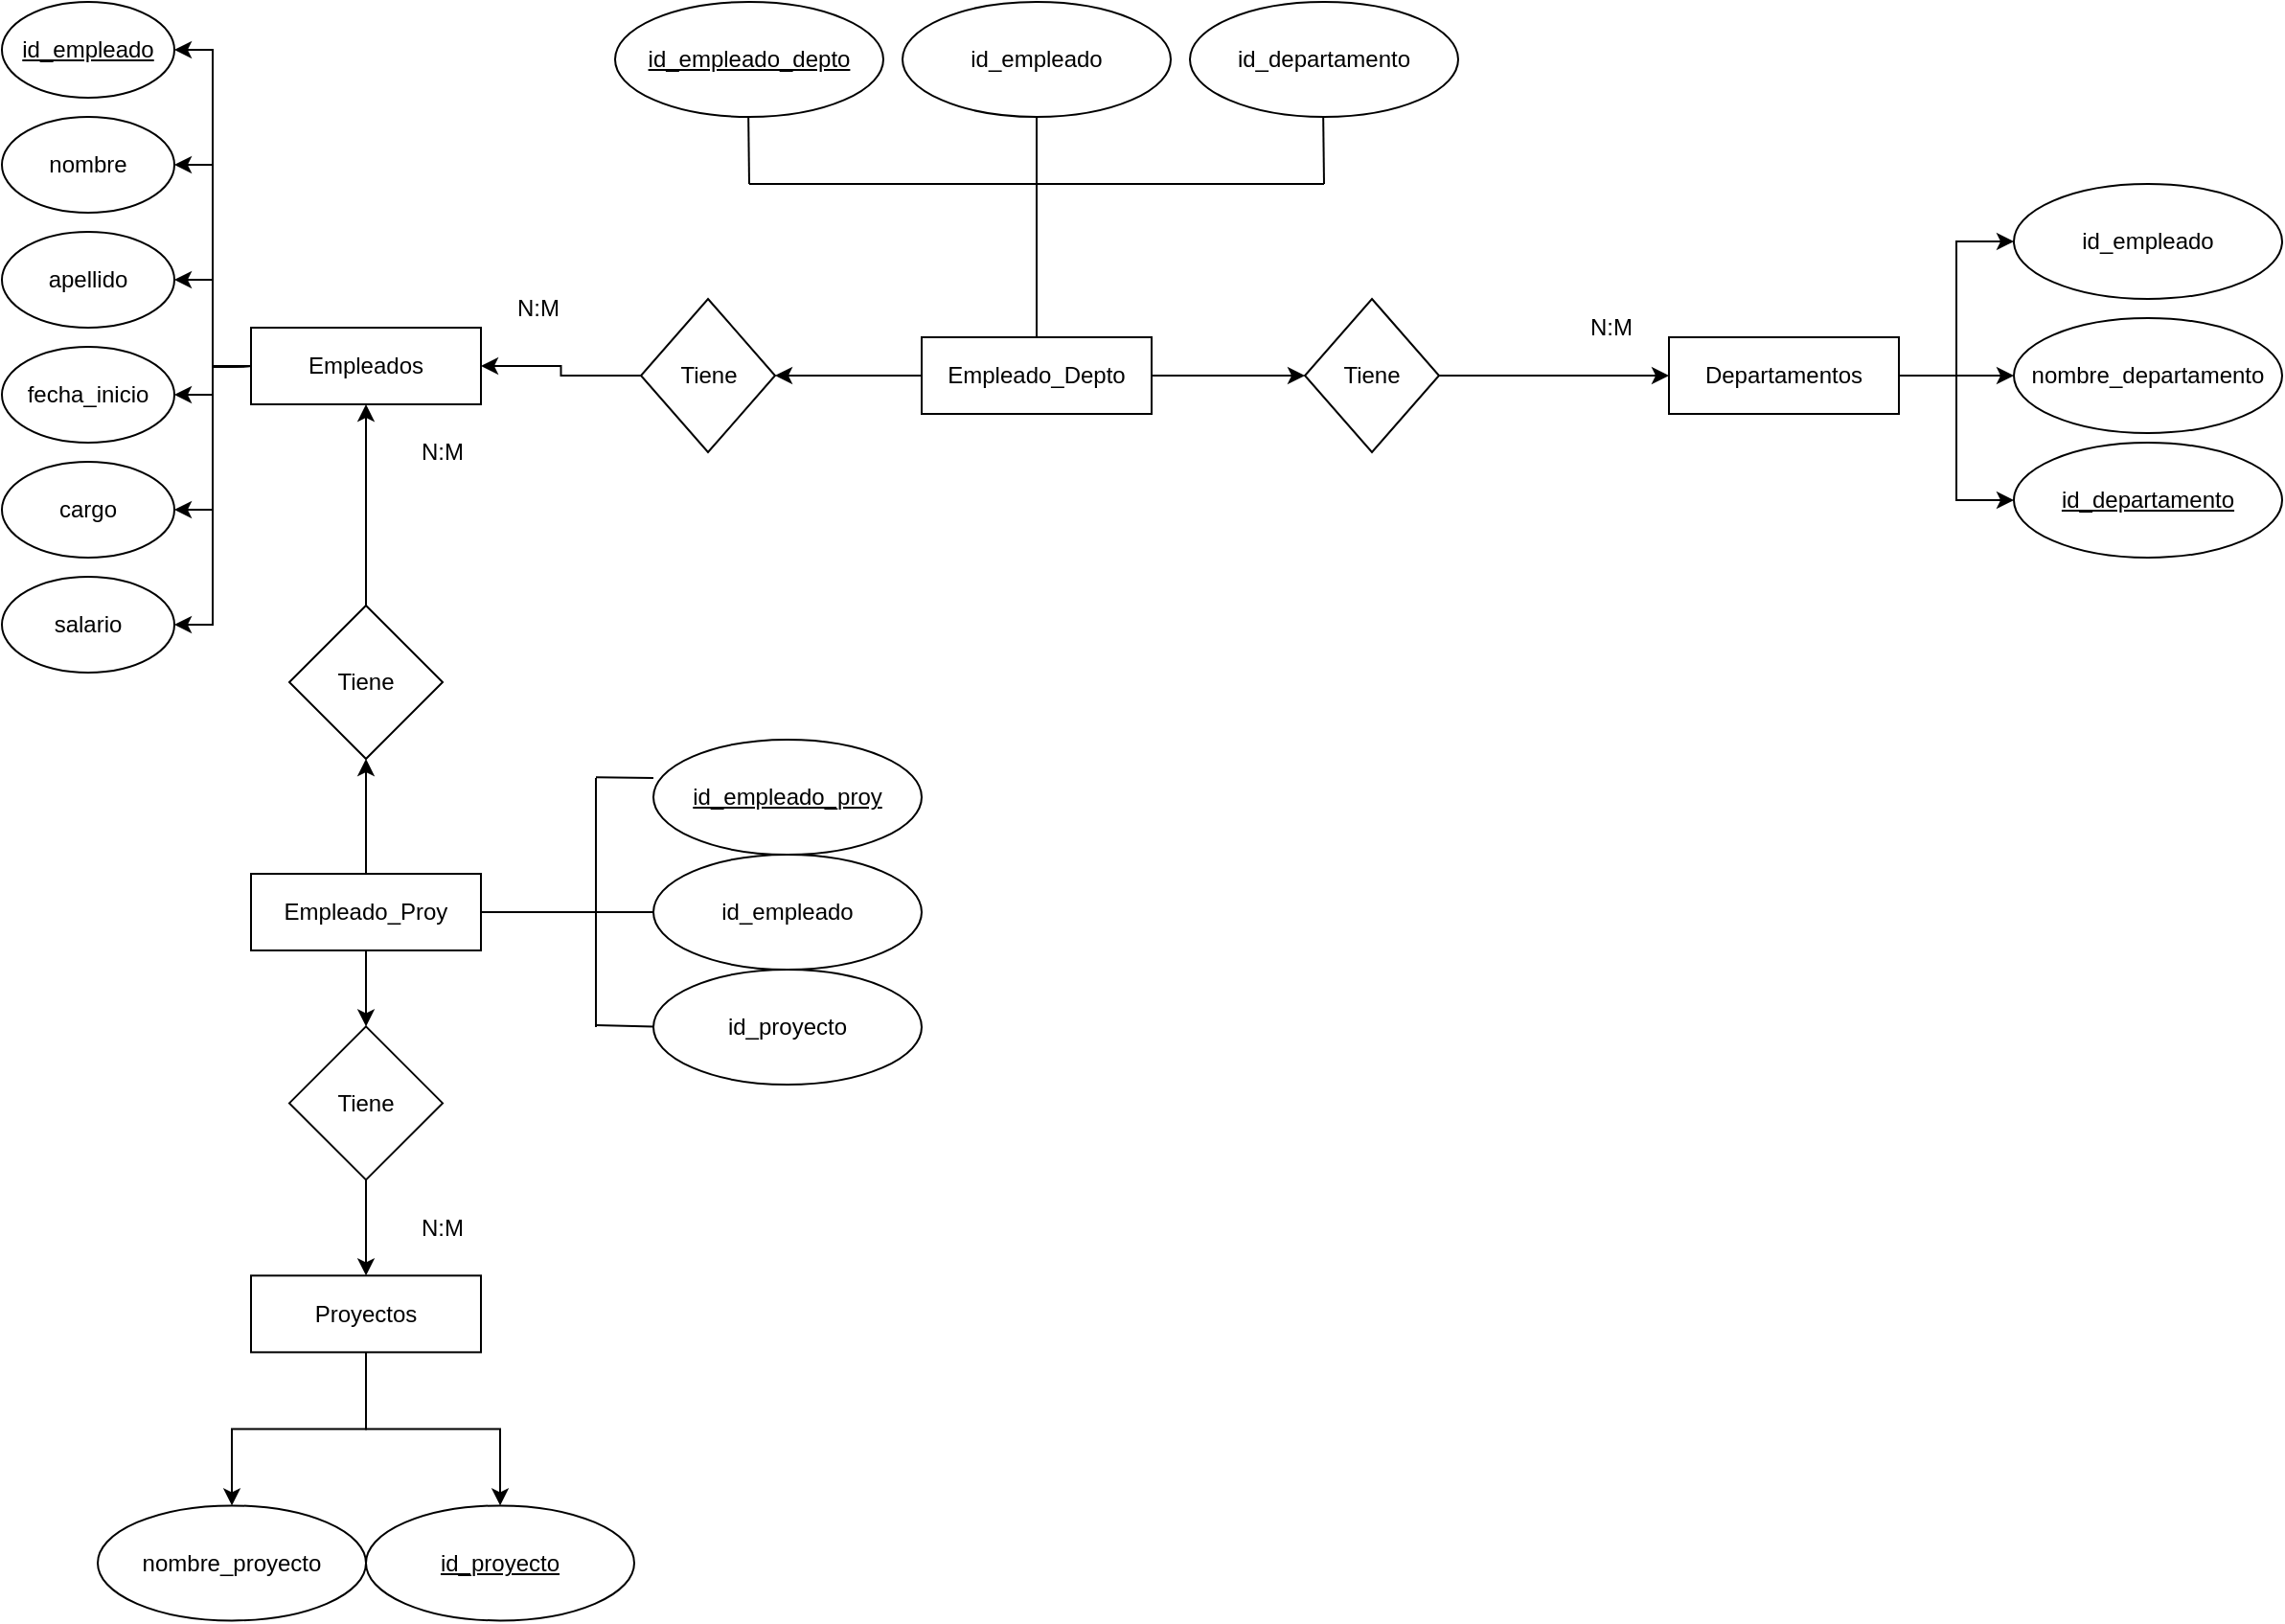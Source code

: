 <mxfile version="23.1.1" type="device">
  <diagram name="Página-1" id="0C3VKirLSuwvMJ3S87z_">
    <mxGraphModel dx="2248" dy="2143" grid="1" gridSize="10" guides="1" tooltips="1" connect="1" arrows="1" fold="1" page="1" pageScale="1" pageWidth="827" pageHeight="1169" math="0" shadow="0">
      <root>
        <mxCell id="0" />
        <mxCell id="1" parent="0" />
        <mxCell id="WB_viZuvV2GMxETEtMUc-13" style="edgeStyle=orthogonalEdgeStyle;rounded=0;orthogonalLoop=1;jettySize=auto;html=1;exitX=0;exitY=0.5;exitDx=0;exitDy=0;entryX=1;entryY=0.5;entryDx=0;entryDy=0;" parent="1" target="WB_viZuvV2GMxETEtMUc-4" edge="1">
          <mxGeometry relative="1" as="geometry">
            <Array as="points">
              <mxPoint x="120" y="85" />
              <mxPoint x="120" y="-20" />
            </Array>
            <mxPoint x="140.0" y="85" as="sourcePoint" />
          </mxGeometry>
        </mxCell>
        <mxCell id="WB_viZuvV2GMxETEtMUc-14" style="edgeStyle=orthogonalEdgeStyle;rounded=0;orthogonalLoop=1;jettySize=auto;html=1;exitX=0;exitY=0.5;exitDx=0;exitDy=0;entryX=1;entryY=0.5;entryDx=0;entryDy=0;" parent="1" target="WB_viZuvV2GMxETEtMUc-5" edge="1">
          <mxGeometry relative="1" as="geometry">
            <mxPoint x="140.0" y="85" as="sourcePoint" />
          </mxGeometry>
        </mxCell>
        <mxCell id="WB_viZuvV2GMxETEtMUc-15" style="edgeStyle=orthogonalEdgeStyle;rounded=0;orthogonalLoop=1;jettySize=auto;html=1;exitX=0;exitY=0.5;exitDx=0;exitDy=0;" parent="1" target="WB_viZuvV2GMxETEtMUc-8" edge="1">
          <mxGeometry relative="1" as="geometry">
            <mxPoint x="140.0" y="85" as="sourcePoint" />
          </mxGeometry>
        </mxCell>
        <mxCell id="WB_viZuvV2GMxETEtMUc-16" style="edgeStyle=orthogonalEdgeStyle;rounded=0;orthogonalLoop=1;jettySize=auto;html=1;exitX=0;exitY=0.5;exitDx=0;exitDy=0;entryX=1;entryY=0.5;entryDx=0;entryDy=0;" parent="1" target="WB_viZuvV2GMxETEtMUc-6" edge="1">
          <mxGeometry relative="1" as="geometry">
            <mxPoint x="140.0" y="85" as="sourcePoint" />
          </mxGeometry>
        </mxCell>
        <mxCell id="WB_viZuvV2GMxETEtMUc-17" style="edgeStyle=orthogonalEdgeStyle;rounded=0;orthogonalLoop=1;jettySize=auto;html=1;exitX=0;exitY=0.5;exitDx=0;exitDy=0;entryX=1;entryY=0.5;entryDx=0;entryDy=0;" parent="1" target="WB_viZuvV2GMxETEtMUc-7" edge="1">
          <mxGeometry relative="1" as="geometry">
            <mxPoint x="140.0" y="85" as="sourcePoint" />
          </mxGeometry>
        </mxCell>
        <mxCell id="WB_viZuvV2GMxETEtMUc-18" style="edgeStyle=orthogonalEdgeStyle;rounded=0;orthogonalLoop=1;jettySize=auto;html=1;exitX=0.5;exitY=1;exitDx=0;exitDy=0;entryX=0.5;entryY=0;entryDx=0;entryDy=0;" parent="1" source="HQV8JVvPdLfe2JNcfyqQ-3" target="WB_viZuvV2GMxETEtMUc-10" edge="1">
          <mxGeometry relative="1" as="geometry" />
        </mxCell>
        <mxCell id="C1mRw7hAY9p0wMVjrJnd-10" style="edgeStyle=orthogonalEdgeStyle;rounded=0;orthogonalLoop=1;jettySize=auto;html=1;exitX=0;exitY=0.5;exitDx=0;exitDy=0;entryX=1;entryY=0.5;entryDx=0;entryDy=0;" parent="1" target="C1mRw7hAY9p0wMVjrJnd-9" edge="1">
          <mxGeometry relative="1" as="geometry">
            <mxPoint x="140.0" y="85" as="sourcePoint" />
          </mxGeometry>
        </mxCell>
        <mxCell id="WB_viZuvV2GMxETEtMUc-1" value="Empleados" style="rounded=0;whiteSpace=wrap;html=1;" parent="1" vertex="1">
          <mxGeometry x="140" y="65" width="120" height="40" as="geometry" />
        </mxCell>
        <mxCell id="WB_viZuvV2GMxETEtMUc-20" style="edgeStyle=orthogonalEdgeStyle;rounded=0;orthogonalLoop=1;jettySize=auto;html=1;exitX=0;exitY=0.5;exitDx=0;exitDy=0;entryX=1;entryY=0.5;entryDx=0;entryDy=0;" parent="1" source="HQV8JVvPdLfe2JNcfyqQ-14" target="WB_viZuvV2GMxETEtMUc-9" edge="1">
          <mxGeometry relative="1" as="geometry" />
        </mxCell>
        <mxCell id="C1mRw7hAY9p0wMVjrJnd-1" style="edgeStyle=orthogonalEdgeStyle;rounded=0;orthogonalLoop=1;jettySize=auto;html=1;exitX=1;exitY=0.5;exitDx=0;exitDy=0;entryX=0;entryY=0.5;entryDx=0;entryDy=0;" parent="1" source="WB_viZuvV2GMxETEtMUc-2" target="C1mRw7hAY9p0wMVjrJnd-2" edge="1">
          <mxGeometry relative="1" as="geometry">
            <mxPoint x="1060" y="90" as="targetPoint" />
          </mxGeometry>
        </mxCell>
        <mxCell id="C1mRw7hAY9p0wMVjrJnd-6" style="edgeStyle=orthogonalEdgeStyle;rounded=0;orthogonalLoop=1;jettySize=auto;html=1;exitX=1;exitY=0.5;exitDx=0;exitDy=0;entryX=0;entryY=0.5;entryDx=0;entryDy=0;" parent="1" source="WB_viZuvV2GMxETEtMUc-2" target="C1mRw7hAY9p0wMVjrJnd-5" edge="1">
          <mxGeometry relative="1" as="geometry" />
        </mxCell>
        <mxCell id="C1mRw7hAY9p0wMVjrJnd-11" style="edgeStyle=orthogonalEdgeStyle;rounded=0;orthogonalLoop=1;jettySize=auto;html=1;exitX=1;exitY=0.5;exitDx=0;exitDy=0;entryX=0;entryY=0.5;entryDx=0;entryDy=0;" parent="1" source="WB_viZuvV2GMxETEtMUc-2" target="C1mRw7hAY9p0wMVjrJnd-12" edge="1">
          <mxGeometry relative="1" as="geometry">
            <mxPoint x="1030" y="180" as="targetPoint" />
          </mxGeometry>
        </mxCell>
        <mxCell id="WB_viZuvV2GMxETEtMUc-2" value="Departamentos" style="rounded=0;whiteSpace=wrap;html=1;" parent="1" vertex="1">
          <mxGeometry x="880" y="70" width="120" height="40" as="geometry" />
        </mxCell>
        <mxCell id="C1mRw7hAY9p0wMVjrJnd-4" style="edgeStyle=orthogonalEdgeStyle;rounded=0;orthogonalLoop=1;jettySize=auto;html=1;exitX=0.5;exitY=1;exitDx=0;exitDy=0;" parent="1" source="WB_viZuvV2GMxETEtMUc-3" target="C1mRw7hAY9p0wMVjrJnd-3" edge="1">
          <mxGeometry relative="1" as="geometry" />
        </mxCell>
        <mxCell id="C1mRw7hAY9p0wMVjrJnd-14" style="edgeStyle=orthogonalEdgeStyle;rounded=0;orthogonalLoop=1;jettySize=auto;html=1;exitX=0.5;exitY=1;exitDx=0;exitDy=0;entryX=0.5;entryY=0;entryDx=0;entryDy=0;" parent="1" source="WB_viZuvV2GMxETEtMUc-3" target="C1mRw7hAY9p0wMVjrJnd-13" edge="1">
          <mxGeometry relative="1" as="geometry" />
        </mxCell>
        <mxCell id="WB_viZuvV2GMxETEtMUc-3" value="Proyectos" style="rounded=0;whiteSpace=wrap;html=1;" parent="1" vertex="1">
          <mxGeometry x="140" y="559.69" width="120" height="40" as="geometry" />
        </mxCell>
        <mxCell id="WB_viZuvV2GMxETEtMUc-4" value="nombre" style="ellipse;whiteSpace=wrap;html=1;" parent="1" vertex="1">
          <mxGeometry x="10" y="-45" width="90" height="50" as="geometry" />
        </mxCell>
        <mxCell id="WB_viZuvV2GMxETEtMUc-5" value="apellido" style="ellipse;whiteSpace=wrap;html=1;" parent="1" vertex="1">
          <mxGeometry x="10" y="15" width="90" height="50" as="geometry" />
        </mxCell>
        <mxCell id="WB_viZuvV2GMxETEtMUc-6" value="cargo" style="ellipse;whiteSpace=wrap;html=1;" parent="1" vertex="1">
          <mxGeometry x="10" y="135" width="90" height="50" as="geometry" />
        </mxCell>
        <mxCell id="WB_viZuvV2GMxETEtMUc-7" value="salario" style="ellipse;whiteSpace=wrap;html=1;" parent="1" vertex="1">
          <mxGeometry x="10" y="195" width="90" height="50" as="geometry" />
        </mxCell>
        <mxCell id="WB_viZuvV2GMxETEtMUc-8" value="fecha_inicio" style="ellipse;whiteSpace=wrap;html=1;" parent="1" vertex="1">
          <mxGeometry x="10" y="75" width="90" height="50" as="geometry" />
        </mxCell>
        <mxCell id="HQV8JVvPdLfe2JNcfyqQ-34" style="edgeStyle=orthogonalEdgeStyle;rounded=0;orthogonalLoop=1;jettySize=auto;html=1;entryX=1;entryY=0.5;entryDx=0;entryDy=0;" edge="1" parent="1" source="WB_viZuvV2GMxETEtMUc-9" target="WB_viZuvV2GMxETEtMUc-1">
          <mxGeometry relative="1" as="geometry" />
        </mxCell>
        <mxCell id="WB_viZuvV2GMxETEtMUc-9" value="Tiene" style="rhombus;whiteSpace=wrap;html=1;" parent="1" vertex="1">
          <mxGeometry x="343.5" y="50" width="70" height="80" as="geometry" />
        </mxCell>
        <mxCell id="WB_viZuvV2GMxETEtMUc-19" style="edgeStyle=orthogonalEdgeStyle;rounded=0;orthogonalLoop=1;jettySize=auto;html=1;exitX=0.5;exitY=1;exitDx=0;exitDy=0;entryX=0.5;entryY=0;entryDx=0;entryDy=0;" parent="1" source="WB_viZuvV2GMxETEtMUc-10" target="WB_viZuvV2GMxETEtMUc-3" edge="1">
          <mxGeometry relative="1" as="geometry" />
        </mxCell>
        <mxCell id="WB_viZuvV2GMxETEtMUc-10" value="Tiene" style="rhombus;whiteSpace=wrap;html=1;" parent="1" vertex="1">
          <mxGeometry x="160" y="429.69" width="80" height="80" as="geometry" />
        </mxCell>
        <mxCell id="C1mRw7hAY9p0wMVjrJnd-2" value="nombre_departamento" style="ellipse;whiteSpace=wrap;html=1;" parent="1" vertex="1">
          <mxGeometry x="1060" y="60" width="140" height="60" as="geometry" />
        </mxCell>
        <mxCell id="C1mRw7hAY9p0wMVjrJnd-3" value="nombre_proyecto" style="ellipse;whiteSpace=wrap;html=1;" parent="1" vertex="1">
          <mxGeometry x="60" y="679.69" width="140" height="60" as="geometry" />
        </mxCell>
        <mxCell id="C1mRw7hAY9p0wMVjrJnd-5" value="id_empleado" style="ellipse;whiteSpace=wrap;html=1;" parent="1" vertex="1">
          <mxGeometry x="1060" y="-10" width="140" height="60" as="geometry" />
        </mxCell>
        <mxCell id="C1mRw7hAY9p0wMVjrJnd-9" value="&lt;u&gt;id_empleado&lt;/u&gt;" style="ellipse;whiteSpace=wrap;html=1;" parent="1" vertex="1">
          <mxGeometry x="10" y="-105" width="90" height="50" as="geometry" />
        </mxCell>
        <mxCell id="C1mRw7hAY9p0wMVjrJnd-12" value="&lt;u&gt;id_departamento&lt;/u&gt;" style="ellipse;whiteSpace=wrap;html=1;" parent="1" vertex="1">
          <mxGeometry x="1060" y="125" width="140" height="60" as="geometry" />
        </mxCell>
        <mxCell id="C1mRw7hAY9p0wMVjrJnd-13" value="&lt;u&gt;id_proyecto&lt;/u&gt;" style="ellipse;whiteSpace=wrap;html=1;" parent="1" vertex="1">
          <mxGeometry x="200" y="679.69" width="140" height="60" as="geometry" />
        </mxCell>
        <mxCell id="HQV8JVvPdLfe2JNcfyqQ-26" style="edgeStyle=orthogonalEdgeStyle;rounded=0;orthogonalLoop=1;jettySize=auto;html=1;entryX=0.5;entryY=1;entryDx=0;entryDy=0;" edge="1" parent="1" source="HQV8JVvPdLfe2JNcfyqQ-1" target="WB_viZuvV2GMxETEtMUc-1">
          <mxGeometry relative="1" as="geometry" />
        </mxCell>
        <mxCell id="HQV8JVvPdLfe2JNcfyqQ-1" value="Tiene" style="rhombus;whiteSpace=wrap;html=1;" vertex="1" parent="1">
          <mxGeometry x="160" y="210" width="80" height="80" as="geometry" />
        </mxCell>
        <mxCell id="HQV8JVvPdLfe2JNcfyqQ-4" value="&lt;u&gt;id_empleado_proy&lt;/u&gt;" style="ellipse;whiteSpace=wrap;html=1;" vertex="1" parent="1">
          <mxGeometry x="350" y="280" width="140" height="60" as="geometry" />
        </mxCell>
        <mxCell id="HQV8JVvPdLfe2JNcfyqQ-5" value="id_proyecto" style="ellipse;whiteSpace=wrap;html=1;" vertex="1" parent="1">
          <mxGeometry x="350" y="400" width="140" height="60" as="geometry" />
        </mxCell>
        <mxCell id="HQV8JVvPdLfe2JNcfyqQ-6" value="id_empleado" style="ellipse;whiteSpace=wrap;html=1;" vertex="1" parent="1">
          <mxGeometry x="350" y="340" width="140" height="60" as="geometry" />
        </mxCell>
        <mxCell id="HQV8JVvPdLfe2JNcfyqQ-25" style="edgeStyle=orthogonalEdgeStyle;rounded=0;orthogonalLoop=1;jettySize=auto;html=1;entryX=0.5;entryY=1;entryDx=0;entryDy=0;" edge="1" parent="1" source="HQV8JVvPdLfe2JNcfyqQ-3" target="HQV8JVvPdLfe2JNcfyqQ-1">
          <mxGeometry relative="1" as="geometry" />
        </mxCell>
        <mxCell id="HQV8JVvPdLfe2JNcfyqQ-3" value="Empleado_Proy" style="rounded=0;whiteSpace=wrap;html=1;" vertex="1" parent="1">
          <mxGeometry x="140" y="350" width="120" height="40" as="geometry" />
        </mxCell>
        <mxCell id="HQV8JVvPdLfe2JNcfyqQ-8" value="" style="endArrow=none;html=1;rounded=0;exitX=1;exitY=0.5;exitDx=0;exitDy=0;entryX=0;entryY=0.5;entryDx=0;entryDy=0;" edge="1" parent="1" source="HQV8JVvPdLfe2JNcfyqQ-3" target="HQV8JVvPdLfe2JNcfyqQ-6">
          <mxGeometry width="50" height="50" relative="1" as="geometry">
            <mxPoint x="410" y="320" as="sourcePoint" />
            <mxPoint x="460" y="270" as="targetPoint" />
          </mxGeometry>
        </mxCell>
        <mxCell id="HQV8JVvPdLfe2JNcfyqQ-9" value="" style="endArrow=none;html=1;rounded=0;" edge="1" parent="1">
          <mxGeometry width="50" height="50" relative="1" as="geometry">
            <mxPoint x="320" y="300" as="sourcePoint" />
            <mxPoint x="320" y="430" as="targetPoint" />
          </mxGeometry>
        </mxCell>
        <mxCell id="HQV8JVvPdLfe2JNcfyqQ-10" value="" style="endArrow=none;html=1;rounded=0;exitX=1;exitY=0.5;exitDx=0;exitDy=0;" edge="1" parent="1">
          <mxGeometry width="50" height="50" relative="1" as="geometry">
            <mxPoint x="320" y="299.66" as="sourcePoint" />
            <mxPoint x="350" y="300" as="targetPoint" />
          </mxGeometry>
        </mxCell>
        <mxCell id="HQV8JVvPdLfe2JNcfyqQ-11" value="" style="endArrow=none;html=1;rounded=0;exitX=1;exitY=0.5;exitDx=0;exitDy=0;entryX=0;entryY=0.5;entryDx=0;entryDy=0;" edge="1" parent="1">
          <mxGeometry width="50" height="50" relative="1" as="geometry">
            <mxPoint x="320" y="429.0" as="sourcePoint" />
            <mxPoint x="350" y="429.69" as="targetPoint" />
          </mxGeometry>
        </mxCell>
        <mxCell id="HQV8JVvPdLfe2JNcfyqQ-12" value="N:M" style="text;html=1;strokeColor=none;fillColor=none;align=center;verticalAlign=middle;whiteSpace=wrap;rounded=0;" vertex="1" parent="1">
          <mxGeometry x="260" y="40" width="60" height="30" as="geometry" />
        </mxCell>
        <mxCell id="HQV8JVvPdLfe2JNcfyqQ-13" value="N:M" style="text;html=1;strokeColor=none;fillColor=none;align=center;verticalAlign=middle;whiteSpace=wrap;rounded=0;" vertex="1" parent="1">
          <mxGeometry x="210" y="519.69" width="60" height="30" as="geometry" />
        </mxCell>
        <mxCell id="HQV8JVvPdLfe2JNcfyqQ-21" style="edgeStyle=orthogonalEdgeStyle;rounded=0;orthogonalLoop=1;jettySize=auto;html=1;entryX=0;entryY=0.5;entryDx=0;entryDy=0;" edge="1" parent="1" source="HQV8JVvPdLfe2JNcfyqQ-14" target="HQV8JVvPdLfe2JNcfyqQ-17">
          <mxGeometry relative="1" as="geometry" />
        </mxCell>
        <mxCell id="HQV8JVvPdLfe2JNcfyqQ-14" value="Empleado_Depto" style="rounded=0;whiteSpace=wrap;html=1;" vertex="1" parent="1">
          <mxGeometry x="490" y="70" width="120" height="40" as="geometry" />
        </mxCell>
        <mxCell id="HQV8JVvPdLfe2JNcfyqQ-22" style="edgeStyle=orthogonalEdgeStyle;rounded=0;orthogonalLoop=1;jettySize=auto;html=1;entryX=0;entryY=0.5;entryDx=0;entryDy=0;" edge="1" parent="1" source="HQV8JVvPdLfe2JNcfyqQ-17" target="WB_viZuvV2GMxETEtMUc-2">
          <mxGeometry relative="1" as="geometry" />
        </mxCell>
        <mxCell id="HQV8JVvPdLfe2JNcfyqQ-17" value="Tiene" style="rhombus;whiteSpace=wrap;html=1;" vertex="1" parent="1">
          <mxGeometry x="690" y="50" width="70" height="80" as="geometry" />
        </mxCell>
        <mxCell id="HQV8JVvPdLfe2JNcfyqQ-23" value="N:M" style="text;html=1;strokeColor=none;fillColor=none;align=center;verticalAlign=middle;whiteSpace=wrap;rounded=0;" vertex="1" parent="1">
          <mxGeometry x="210" y="115" width="60" height="30" as="geometry" />
        </mxCell>
        <mxCell id="HQV8JVvPdLfe2JNcfyqQ-24" value="N:M" style="text;html=1;strokeColor=none;fillColor=none;align=center;verticalAlign=middle;whiteSpace=wrap;rounded=0;" vertex="1" parent="1">
          <mxGeometry x="820" y="50" width="60" height="30" as="geometry" />
        </mxCell>
        <mxCell id="HQV8JVvPdLfe2JNcfyqQ-27" value="&lt;u&gt;id_empleado_depto&lt;/u&gt;" style="ellipse;whiteSpace=wrap;html=1;" vertex="1" parent="1">
          <mxGeometry x="330" y="-105" width="140" height="60" as="geometry" />
        </mxCell>
        <mxCell id="HQV8JVvPdLfe2JNcfyqQ-28" value="id_empleado" style="ellipse;whiteSpace=wrap;html=1;" vertex="1" parent="1">
          <mxGeometry x="480" y="-105" width="140" height="60" as="geometry" />
        </mxCell>
        <mxCell id="HQV8JVvPdLfe2JNcfyqQ-29" value="id_departamento" style="ellipse;whiteSpace=wrap;html=1;" vertex="1" parent="1">
          <mxGeometry x="630" y="-105" width="140" height="60" as="geometry" />
        </mxCell>
        <mxCell id="HQV8JVvPdLfe2JNcfyqQ-30" value="" style="endArrow=none;html=1;rounded=0;exitX=0.5;exitY=0;exitDx=0;exitDy=0;entryX=0.5;entryY=1;entryDx=0;entryDy=0;" edge="1" parent="1" source="HQV8JVvPdLfe2JNcfyqQ-14" target="HQV8JVvPdLfe2JNcfyqQ-28">
          <mxGeometry width="50" height="50" relative="1" as="geometry">
            <mxPoint x="500" y="40" as="sourcePoint" />
            <mxPoint x="550" y="-10" as="targetPoint" />
          </mxGeometry>
        </mxCell>
        <mxCell id="HQV8JVvPdLfe2JNcfyqQ-31" value="" style="endArrow=none;html=1;rounded=0;" edge="1" parent="1">
          <mxGeometry width="50" height="50" relative="1" as="geometry">
            <mxPoint x="400" y="-10" as="sourcePoint" />
            <mxPoint x="399.58" y="-45" as="targetPoint" />
          </mxGeometry>
        </mxCell>
        <mxCell id="HQV8JVvPdLfe2JNcfyqQ-32" value="" style="endArrow=none;html=1;rounded=0;" edge="1" parent="1">
          <mxGeometry width="50" height="50" relative="1" as="geometry">
            <mxPoint x="700" y="-10" as="sourcePoint" />
            <mxPoint x="699.58" y="-45" as="targetPoint" />
          </mxGeometry>
        </mxCell>
        <mxCell id="HQV8JVvPdLfe2JNcfyqQ-33" value="" style="endArrow=none;html=1;rounded=0;entryX=0.5;entryY=1;entryDx=0;entryDy=0;" edge="1" parent="1">
          <mxGeometry width="50" height="50" relative="1" as="geometry">
            <mxPoint x="700" y="-10" as="sourcePoint" />
            <mxPoint x="400" y="-10" as="targetPoint" />
          </mxGeometry>
        </mxCell>
      </root>
    </mxGraphModel>
  </diagram>
</mxfile>
